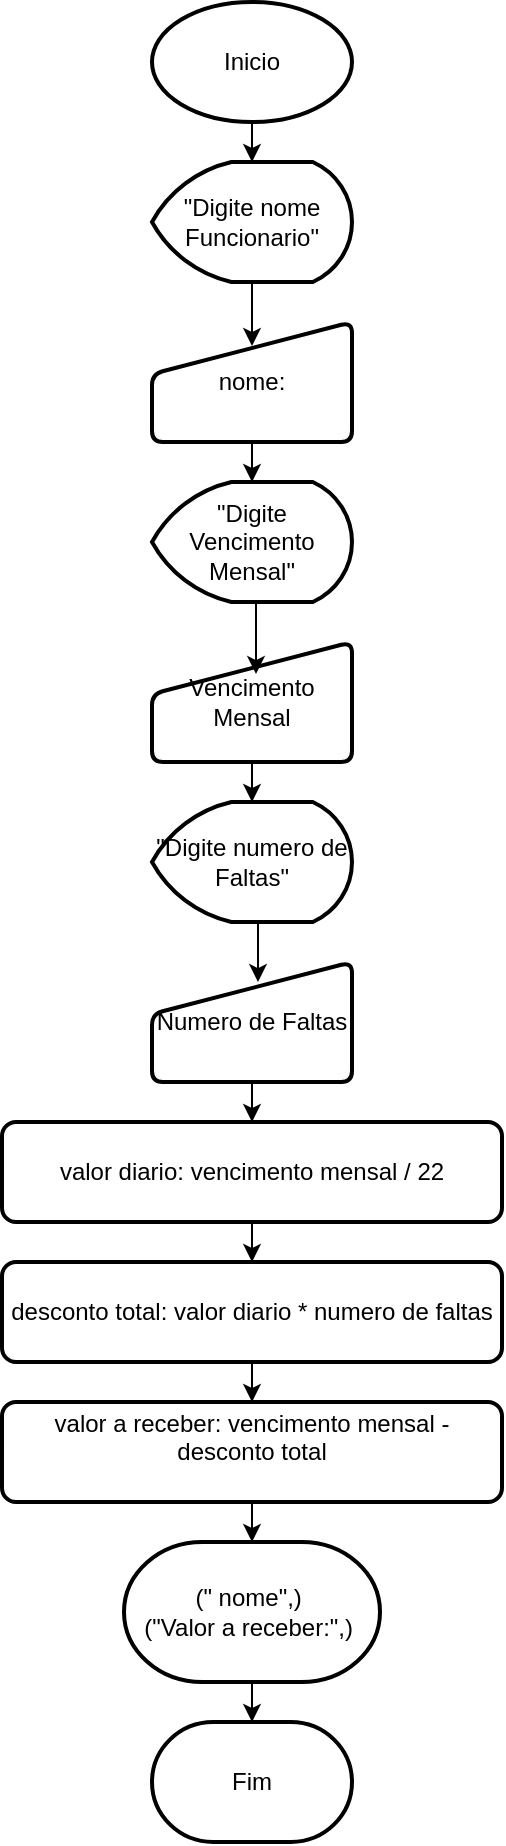 <mxfile version="24.8.3">
  <diagram name="Página-1" id="czhbSWQSBDslrykZ_226">
    <mxGraphModel dx="874" dy="426" grid="1" gridSize="10" guides="1" tooltips="1" connect="1" arrows="1" fold="1" page="1" pageScale="1" pageWidth="827" pageHeight="1169" math="0" shadow="0">
      <root>
        <mxCell id="0" />
        <mxCell id="1" parent="0" />
        <mxCell id="AC1YQps3tV8wtmMaawZT-1" value="Inicio" style="strokeWidth=2;html=1;shape=mxgraph.flowchart.start_1;whiteSpace=wrap;" vertex="1" parent="1">
          <mxGeometry x="364" y="10" width="100" height="60" as="geometry" />
        </mxCell>
        <mxCell id="AC1YQps3tV8wtmMaawZT-2" value="&quot;Digite nome Funcionario&quot;" style="strokeWidth=2;html=1;shape=mxgraph.flowchart.display;whiteSpace=wrap;" vertex="1" parent="1">
          <mxGeometry x="364" y="90" width="100" height="60" as="geometry" />
        </mxCell>
        <mxCell id="AC1YQps3tV8wtmMaawZT-3" value="nome:" style="html=1;strokeWidth=2;shape=manualInput;whiteSpace=wrap;rounded=1;size=26;arcSize=11;" vertex="1" parent="1">
          <mxGeometry x="364" y="170" width="100" height="60" as="geometry" />
        </mxCell>
        <mxCell id="AC1YQps3tV8wtmMaawZT-4" value="&quot;Digite Vencimento Mensal&quot;" style="strokeWidth=2;html=1;shape=mxgraph.flowchart.display;whiteSpace=wrap;" vertex="1" parent="1">
          <mxGeometry x="364" y="250" width="100" height="60" as="geometry" />
        </mxCell>
        <mxCell id="AC1YQps3tV8wtmMaawZT-16" style="edgeStyle=orthogonalEdgeStyle;rounded=0;orthogonalLoop=1;jettySize=auto;html=1;exitX=0.5;exitY=1;exitDx=0;exitDy=0;" edge="1" parent="1" source="AC1YQps3tV8wtmMaawZT-5" target="AC1YQps3tV8wtmMaawZT-6">
          <mxGeometry relative="1" as="geometry" />
        </mxCell>
        <mxCell id="AC1YQps3tV8wtmMaawZT-5" value="Vencimento Mensal" style="html=1;strokeWidth=2;shape=manualInput;whiteSpace=wrap;rounded=1;size=26;arcSize=11;" vertex="1" parent="1">
          <mxGeometry x="364" y="330" width="100" height="60" as="geometry" />
        </mxCell>
        <mxCell id="AC1YQps3tV8wtmMaawZT-6" value="&quot;Digite numero de Faltas&quot;" style="strokeWidth=2;html=1;shape=mxgraph.flowchart.display;whiteSpace=wrap;" vertex="1" parent="1">
          <mxGeometry x="364" y="410" width="100" height="60" as="geometry" />
        </mxCell>
        <mxCell id="AC1YQps3tV8wtmMaawZT-18" style="edgeStyle=orthogonalEdgeStyle;rounded=0;orthogonalLoop=1;jettySize=auto;html=1;exitX=0.5;exitY=1;exitDx=0;exitDy=0;entryX=0.5;entryY=0;entryDx=0;entryDy=0;" edge="1" parent="1" source="AC1YQps3tV8wtmMaawZT-7" target="AC1YQps3tV8wtmMaawZT-8">
          <mxGeometry relative="1" as="geometry" />
        </mxCell>
        <mxCell id="AC1YQps3tV8wtmMaawZT-7" value="Numero de Faltas" style="html=1;strokeWidth=2;shape=manualInput;whiteSpace=wrap;rounded=1;size=26;arcSize=11;" vertex="1" parent="1">
          <mxGeometry x="364" y="490" width="100" height="60" as="geometry" />
        </mxCell>
        <mxCell id="AC1YQps3tV8wtmMaawZT-19" style="edgeStyle=orthogonalEdgeStyle;rounded=0;orthogonalLoop=1;jettySize=auto;html=1;exitX=0.5;exitY=1;exitDx=0;exitDy=0;entryX=0.5;entryY=0;entryDx=0;entryDy=0;" edge="1" parent="1" source="AC1YQps3tV8wtmMaawZT-8" target="AC1YQps3tV8wtmMaawZT-9">
          <mxGeometry relative="1" as="geometry" />
        </mxCell>
        <mxCell id="AC1YQps3tV8wtmMaawZT-8" value="valor diario: vencimento mensal / 22" style="rounded=1;whiteSpace=wrap;html=1;absoluteArcSize=1;arcSize=14;strokeWidth=2;" vertex="1" parent="1">
          <mxGeometry x="289" y="570" width="250" height="50" as="geometry" />
        </mxCell>
        <mxCell id="AC1YQps3tV8wtmMaawZT-20" style="edgeStyle=orthogonalEdgeStyle;rounded=0;orthogonalLoop=1;jettySize=auto;html=1;exitX=0.5;exitY=1;exitDx=0;exitDy=0;entryX=0.5;entryY=0;entryDx=0;entryDy=0;" edge="1" parent="1" source="AC1YQps3tV8wtmMaawZT-9" target="AC1YQps3tV8wtmMaawZT-10">
          <mxGeometry relative="1" as="geometry" />
        </mxCell>
        <mxCell id="AC1YQps3tV8wtmMaawZT-9" value="desconto total: valor diario * numero de faltas" style="rounded=1;whiteSpace=wrap;html=1;absoluteArcSize=1;arcSize=14;strokeWidth=2;" vertex="1" parent="1">
          <mxGeometry x="289" y="640" width="250" height="50" as="geometry" />
        </mxCell>
        <mxCell id="AC1YQps3tV8wtmMaawZT-10" value="valor a receber: vencimento mensal - desconto total&lt;div&gt;&lt;br/&gt;&lt;/div&gt;" style="rounded=1;whiteSpace=wrap;html=1;absoluteArcSize=1;arcSize=14;strokeWidth=2;" vertex="1" parent="1">
          <mxGeometry x="289" y="710" width="250" height="50" as="geometry" />
        </mxCell>
        <mxCell id="AC1YQps3tV8wtmMaawZT-11" value="(&quot; nome&quot;,)&amp;nbsp;&lt;div&gt;(&quot;Valor a receber:&quot;,)&amp;nbsp;&lt;/div&gt;" style="strokeWidth=2;html=1;shape=mxgraph.flowchart.terminator;whiteSpace=wrap;" vertex="1" parent="1">
          <mxGeometry x="350" y="780" width="128" height="70" as="geometry" />
        </mxCell>
        <mxCell id="AC1YQps3tV8wtmMaawZT-12" style="edgeStyle=orthogonalEdgeStyle;rounded=0;orthogonalLoop=1;jettySize=auto;html=1;exitX=0.5;exitY=1;exitDx=0;exitDy=0;exitPerimeter=0;entryX=0.5;entryY=0;entryDx=0;entryDy=0;entryPerimeter=0;" edge="1" parent="1" source="AC1YQps3tV8wtmMaawZT-1" target="AC1YQps3tV8wtmMaawZT-2">
          <mxGeometry relative="1" as="geometry" />
        </mxCell>
        <mxCell id="AC1YQps3tV8wtmMaawZT-13" style="edgeStyle=orthogonalEdgeStyle;rounded=0;orthogonalLoop=1;jettySize=auto;html=1;exitX=0.5;exitY=1;exitDx=0;exitDy=0;exitPerimeter=0;entryX=0.5;entryY=0.2;entryDx=0;entryDy=0;entryPerimeter=0;" edge="1" parent="1" source="AC1YQps3tV8wtmMaawZT-2" target="AC1YQps3tV8wtmMaawZT-3">
          <mxGeometry relative="1" as="geometry" />
        </mxCell>
        <mxCell id="AC1YQps3tV8wtmMaawZT-14" style="edgeStyle=orthogonalEdgeStyle;rounded=0;orthogonalLoop=1;jettySize=auto;html=1;exitX=0.5;exitY=1;exitDx=0;exitDy=0;entryX=0.5;entryY=0;entryDx=0;entryDy=0;entryPerimeter=0;" edge="1" parent="1" source="AC1YQps3tV8wtmMaawZT-3" target="AC1YQps3tV8wtmMaawZT-4">
          <mxGeometry relative="1" as="geometry" />
        </mxCell>
        <mxCell id="AC1YQps3tV8wtmMaawZT-15" style="edgeStyle=orthogonalEdgeStyle;rounded=0;orthogonalLoop=1;jettySize=auto;html=1;exitX=0.5;exitY=1;exitDx=0;exitDy=0;exitPerimeter=0;entryX=0.52;entryY=0.267;entryDx=0;entryDy=0;entryPerimeter=0;" edge="1" parent="1" source="AC1YQps3tV8wtmMaawZT-4" target="AC1YQps3tV8wtmMaawZT-5">
          <mxGeometry relative="1" as="geometry" />
        </mxCell>
        <mxCell id="AC1YQps3tV8wtmMaawZT-17" style="edgeStyle=orthogonalEdgeStyle;rounded=0;orthogonalLoop=1;jettySize=auto;html=1;exitX=0.5;exitY=1;exitDx=0;exitDy=0;exitPerimeter=0;entryX=0.53;entryY=0.167;entryDx=0;entryDy=0;entryPerimeter=0;" edge="1" parent="1" source="AC1YQps3tV8wtmMaawZT-6" target="AC1YQps3tV8wtmMaawZT-7">
          <mxGeometry relative="1" as="geometry" />
        </mxCell>
        <mxCell id="AC1YQps3tV8wtmMaawZT-21" style="edgeStyle=orthogonalEdgeStyle;rounded=0;orthogonalLoop=1;jettySize=auto;html=1;exitX=0.5;exitY=1;exitDx=0;exitDy=0;entryX=0.5;entryY=0;entryDx=0;entryDy=0;entryPerimeter=0;" edge="1" parent="1" source="AC1YQps3tV8wtmMaawZT-10" target="AC1YQps3tV8wtmMaawZT-11">
          <mxGeometry relative="1" as="geometry" />
        </mxCell>
        <mxCell id="AC1YQps3tV8wtmMaawZT-22" value="Fim" style="strokeWidth=2;html=1;shape=mxgraph.flowchart.terminator;whiteSpace=wrap;" vertex="1" parent="1">
          <mxGeometry x="364" y="870" width="100" height="60" as="geometry" />
        </mxCell>
        <mxCell id="AC1YQps3tV8wtmMaawZT-23" style="edgeStyle=orthogonalEdgeStyle;rounded=0;orthogonalLoop=1;jettySize=auto;html=1;exitX=0.5;exitY=1;exitDx=0;exitDy=0;exitPerimeter=0;entryX=0.5;entryY=0;entryDx=0;entryDy=0;entryPerimeter=0;" edge="1" parent="1" source="AC1YQps3tV8wtmMaawZT-11" target="AC1YQps3tV8wtmMaawZT-22">
          <mxGeometry relative="1" as="geometry" />
        </mxCell>
      </root>
    </mxGraphModel>
  </diagram>
</mxfile>
